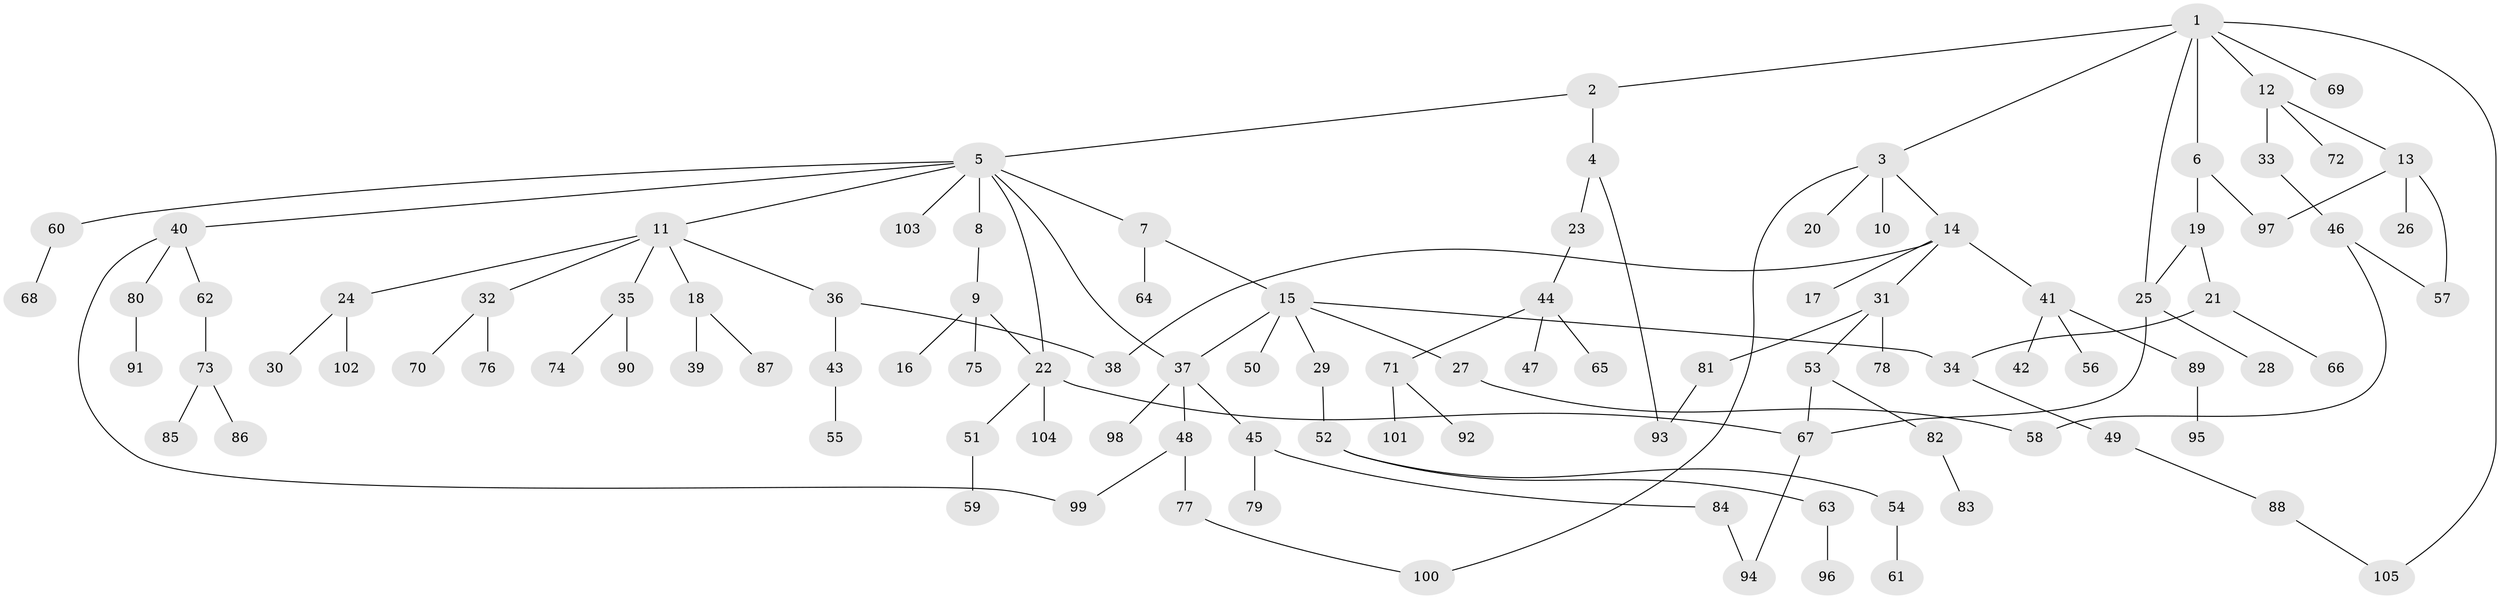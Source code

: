 // coarse degree distribution, {7: 0.0273972602739726, 3: 0.2054794520547945, 8: 0.0273972602739726, 9: 0.0136986301369863, 4: 0.0958904109589041, 1: 0.4383561643835616, 2: 0.1917808219178082}
// Generated by graph-tools (version 1.1) at 2025/51/02/27/25 19:51:39]
// undirected, 105 vertices, 119 edges
graph export_dot {
graph [start="1"]
  node [color=gray90,style=filled];
  1;
  2;
  3;
  4;
  5;
  6;
  7;
  8;
  9;
  10;
  11;
  12;
  13;
  14;
  15;
  16;
  17;
  18;
  19;
  20;
  21;
  22;
  23;
  24;
  25;
  26;
  27;
  28;
  29;
  30;
  31;
  32;
  33;
  34;
  35;
  36;
  37;
  38;
  39;
  40;
  41;
  42;
  43;
  44;
  45;
  46;
  47;
  48;
  49;
  50;
  51;
  52;
  53;
  54;
  55;
  56;
  57;
  58;
  59;
  60;
  61;
  62;
  63;
  64;
  65;
  66;
  67;
  68;
  69;
  70;
  71;
  72;
  73;
  74;
  75;
  76;
  77;
  78;
  79;
  80;
  81;
  82;
  83;
  84;
  85;
  86;
  87;
  88;
  89;
  90;
  91;
  92;
  93;
  94;
  95;
  96;
  97;
  98;
  99;
  100;
  101;
  102;
  103;
  104;
  105;
  1 -- 2;
  1 -- 3;
  1 -- 6;
  1 -- 12;
  1 -- 69;
  1 -- 105;
  1 -- 25;
  2 -- 4;
  2 -- 5;
  3 -- 10;
  3 -- 14;
  3 -- 20;
  3 -- 100;
  4 -- 23;
  4 -- 93;
  5 -- 7;
  5 -- 8;
  5 -- 11;
  5 -- 40;
  5 -- 60;
  5 -- 103;
  5 -- 22;
  5 -- 37;
  6 -- 19;
  6 -- 97;
  7 -- 15;
  7 -- 64;
  8 -- 9;
  9 -- 16;
  9 -- 22;
  9 -- 75;
  11 -- 18;
  11 -- 24;
  11 -- 32;
  11 -- 35;
  11 -- 36;
  12 -- 13;
  12 -- 33;
  12 -- 72;
  13 -- 26;
  13 -- 57;
  13 -- 97;
  14 -- 17;
  14 -- 31;
  14 -- 38;
  14 -- 41;
  15 -- 27;
  15 -- 29;
  15 -- 34;
  15 -- 37;
  15 -- 50;
  18 -- 39;
  18 -- 87;
  19 -- 21;
  19 -- 25;
  21 -- 66;
  21 -- 34;
  22 -- 51;
  22 -- 104;
  22 -- 67;
  23 -- 44;
  24 -- 30;
  24 -- 102;
  25 -- 28;
  25 -- 67;
  27 -- 58;
  29 -- 52;
  31 -- 53;
  31 -- 78;
  31 -- 81;
  32 -- 70;
  32 -- 76;
  33 -- 46;
  34 -- 49;
  35 -- 74;
  35 -- 90;
  36 -- 43;
  36 -- 38;
  37 -- 45;
  37 -- 48;
  37 -- 98;
  40 -- 62;
  40 -- 80;
  40 -- 99;
  41 -- 42;
  41 -- 56;
  41 -- 89;
  43 -- 55;
  44 -- 47;
  44 -- 65;
  44 -- 71;
  45 -- 79;
  45 -- 84;
  46 -- 57;
  46 -- 58;
  48 -- 77;
  48 -- 99;
  49 -- 88;
  51 -- 59;
  52 -- 54;
  52 -- 63;
  53 -- 67;
  53 -- 82;
  54 -- 61;
  60 -- 68;
  62 -- 73;
  63 -- 96;
  67 -- 94;
  71 -- 92;
  71 -- 101;
  73 -- 85;
  73 -- 86;
  77 -- 100;
  80 -- 91;
  81 -- 93;
  82 -- 83;
  84 -- 94;
  88 -- 105;
  89 -- 95;
}

